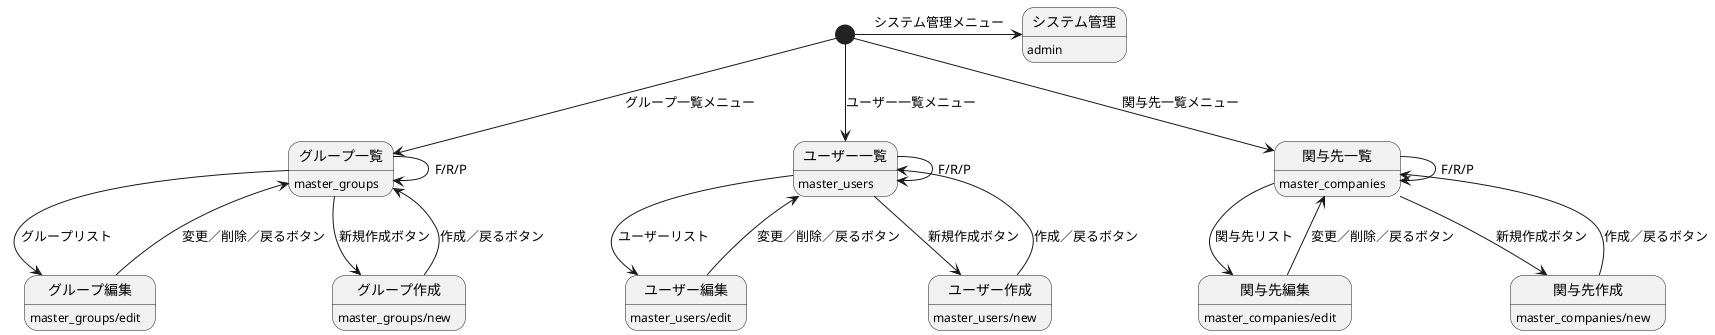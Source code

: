@startuml 設定
[*] --> グループ一覧: グループ一覧メニュー

グループ一覧 --> グループ編集: グループリスト
グループ編集 --> グループ一覧: 変更／削除／戻るボタン

グループ一覧 --> グループ作成: 新規作成ボタン
グループ作成 --> グループ一覧: 作成／戻るボタン

グループ一覧 --> グループ一覧: F/R/P

グループ一覧: master_groups
グループ作成: master_groups/new
グループ編集: master_groups/edit

[*] --> ユーザー一覧: ユーザー一覧メニュー

ユーザー一覧 --> ユーザー編集: ユーザーリスト
ユーザー編集 --> ユーザー一覧: 変更／削除／戻るボタン

ユーザー一覧 --> ユーザー作成: 新規作成ボタン
ユーザー作成 --> ユーザー一覧: 作成／戻るボタン

ユーザー一覧 --> ユーザー一覧: F/R/P

ユーザー一覧: master_users
ユーザー作成: master_users/new
ユーザー編集: master_users/edit

[*] --> 関与先一覧: 関与先一覧メニュー

関与先一覧 --> 関与先編集: 関与先リスト
関与先編集 --> 関与先一覧: 変更／削除／戻るボタン

関与先一覧 --> 関与先作成: 新規作成ボタン
関与先作成 --> 関与先一覧: 作成／戻るボタン

関与先一覧 --> 関与先一覧: F/R/P

関与先一覧: master_companies
関与先作成: master_companies/new
関与先編集: master_companies/edit

[*] -> システム管理: システム管理メニュー

システム管理: admin
@enduml
